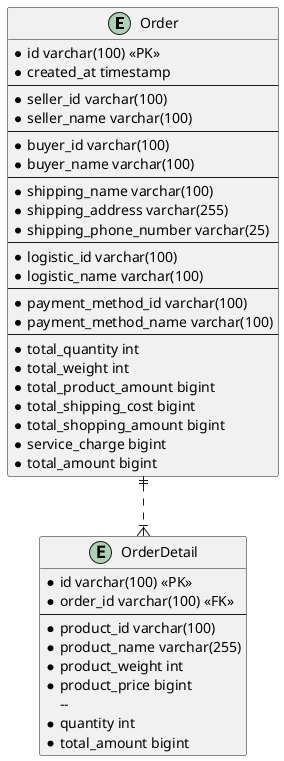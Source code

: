 @startuml Order History
entity Order {
    *id varchar(100) <<PK>>
    *created_at timestamp
    --
    *seller_id varchar(100)
    *seller_name varchar(100)
    --
    *buyer_id varchar(100)
    *buyer_name varchar(100)
    --
    *shipping_name varchar(100)
    *shipping_address varchar(255)
    *shipping_phone_number varchar(25)
    --
    *logistic_id varchar(100)
    *logistic_name varchar(100)
    --
    *payment_method_id varchar(100)
    *payment_method_name varchar(100)
    --
    *total_quantity int
    *total_weight int
    *total_product_amount bigint
    *total_shipping_cost bigint
    *total_shopping_amount bigint
    *service_charge bigint
    *total_amount bigint
}

entity OrderDetail {
    *id varchar(100) <<PK>>
    *order_id varchar(100) <<FK>>
    --
    *product_id varchar(100)
    *product_name varchar(255)
    *product_weight int
    *product_price bigint
    -- 
    *quantity int
    *total_amount bigint
}

Order ||..|{ OrderDetail
@enduml
